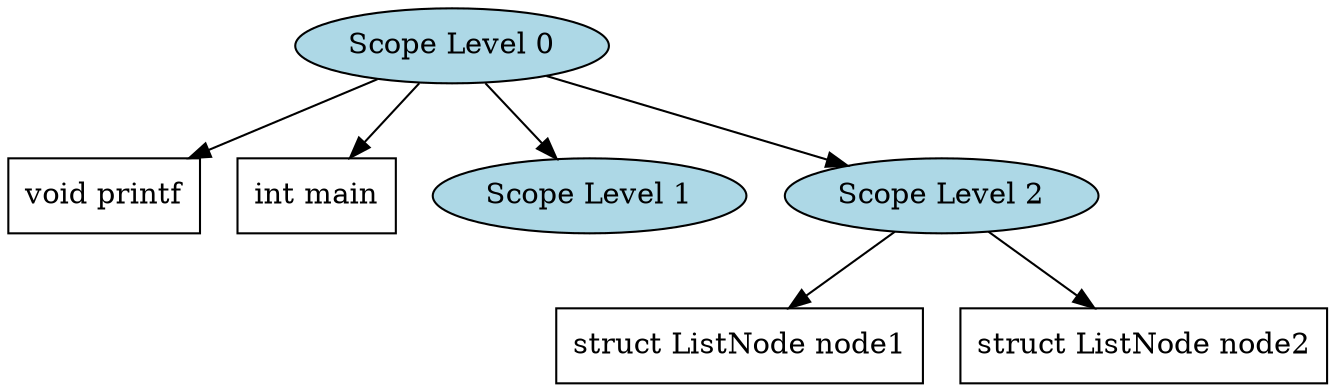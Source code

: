 digraph SymbolTable {
  node1 [label="Scope Level 0", style=filled, fillcolor=lightblue];
  node1 -> node1_printf [color=black];
  node1_printf [label="void printf", shape=box, style=filled, fillcolor=white];
  node1 -> node1_main [color=black];
  node1_main [label="int main", shape=box, style=filled, fillcolor=white];
  node2 [label="Scope Level 1", style=filled, fillcolor=lightblue];
  node1 -> node2;
  node3 [label="Scope Level 2", style=filled, fillcolor=lightblue];
  node1 -> node3;
  node3 -> node3_node1 [color=black];
  node3_node1 [label="struct ListNode node1", shape=box, style=filled, fillcolor=white];
  node3 -> node3_node2 [color=black];
  node3_node2 [label="struct ListNode node2", shape=box, style=filled, fillcolor=white];
}
